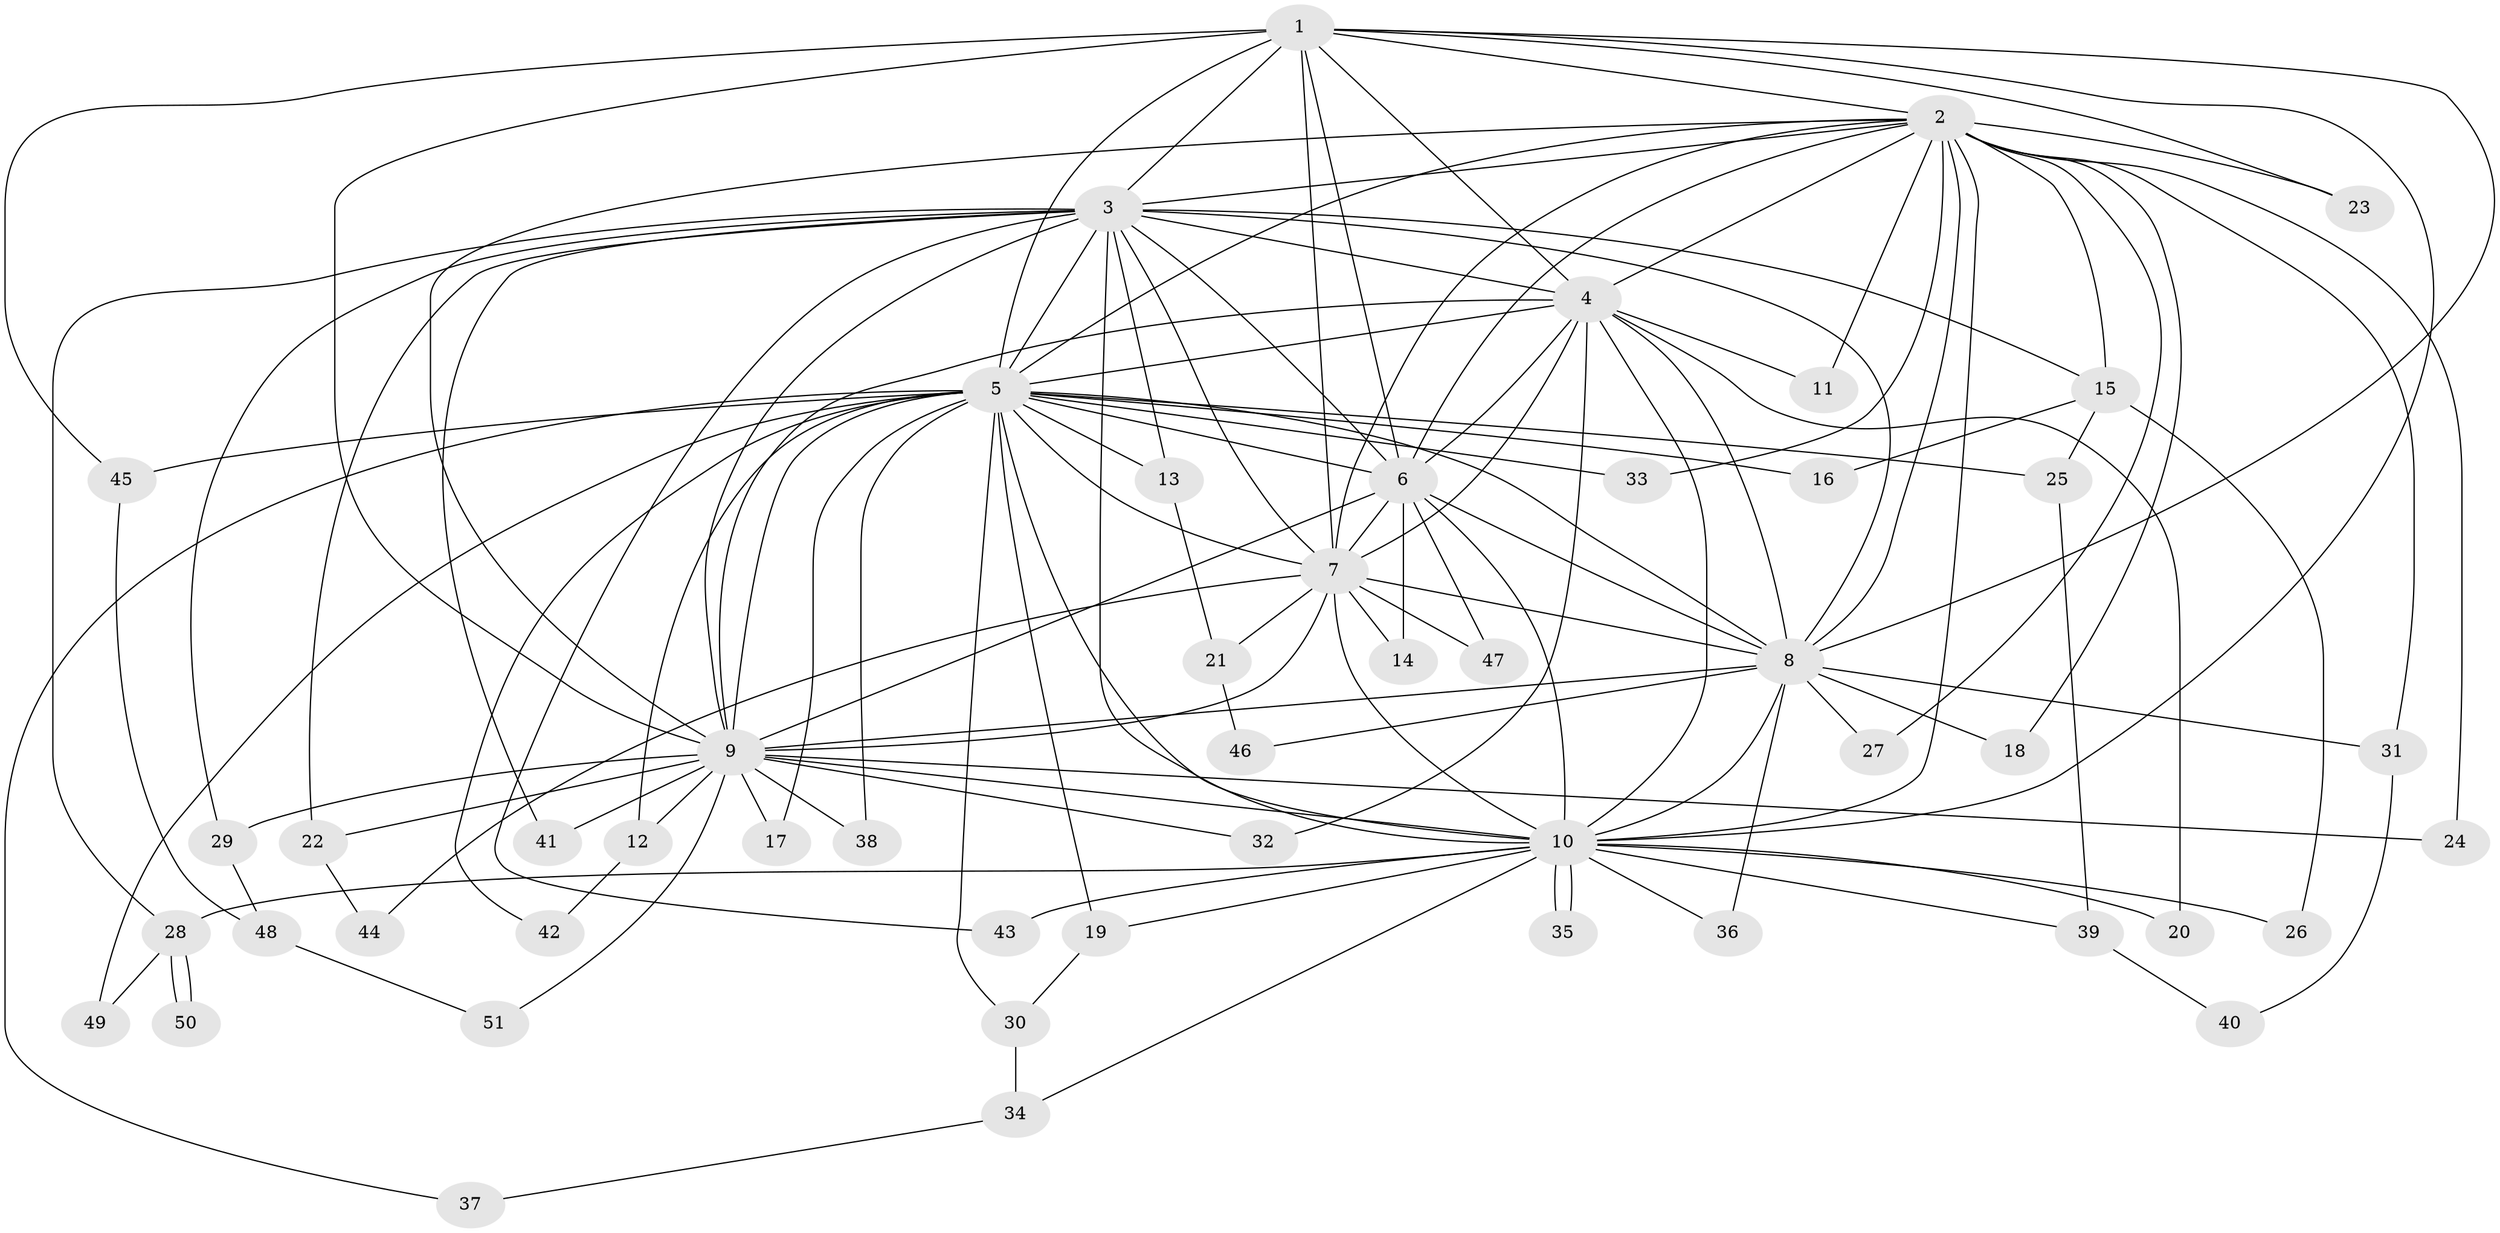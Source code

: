 // Generated by graph-tools (version 1.1) at 2025/35/03/09/25 02:35:02]
// undirected, 51 vertices, 127 edges
graph export_dot {
graph [start="1"]
  node [color=gray90,style=filled];
  1;
  2;
  3;
  4;
  5;
  6;
  7;
  8;
  9;
  10;
  11;
  12;
  13;
  14;
  15;
  16;
  17;
  18;
  19;
  20;
  21;
  22;
  23;
  24;
  25;
  26;
  27;
  28;
  29;
  30;
  31;
  32;
  33;
  34;
  35;
  36;
  37;
  38;
  39;
  40;
  41;
  42;
  43;
  44;
  45;
  46;
  47;
  48;
  49;
  50;
  51;
  1 -- 2;
  1 -- 3;
  1 -- 4;
  1 -- 5;
  1 -- 6;
  1 -- 7;
  1 -- 8;
  1 -- 9;
  1 -- 10;
  1 -- 23;
  1 -- 45;
  2 -- 3;
  2 -- 4;
  2 -- 5;
  2 -- 6;
  2 -- 7;
  2 -- 8;
  2 -- 9;
  2 -- 10;
  2 -- 11;
  2 -- 15;
  2 -- 18;
  2 -- 23;
  2 -- 24;
  2 -- 27;
  2 -- 31;
  2 -- 33;
  3 -- 4;
  3 -- 5;
  3 -- 6;
  3 -- 7;
  3 -- 8;
  3 -- 9;
  3 -- 10;
  3 -- 13;
  3 -- 15;
  3 -- 22;
  3 -- 28;
  3 -- 29;
  3 -- 41;
  3 -- 43;
  4 -- 5;
  4 -- 6;
  4 -- 7;
  4 -- 8;
  4 -- 9;
  4 -- 10;
  4 -- 11;
  4 -- 20;
  4 -- 32;
  5 -- 6;
  5 -- 7;
  5 -- 8;
  5 -- 9;
  5 -- 10;
  5 -- 12;
  5 -- 13;
  5 -- 16;
  5 -- 17;
  5 -- 19;
  5 -- 25;
  5 -- 30;
  5 -- 33;
  5 -- 37;
  5 -- 38;
  5 -- 42;
  5 -- 45;
  5 -- 49;
  6 -- 7;
  6 -- 8;
  6 -- 9;
  6 -- 10;
  6 -- 14;
  6 -- 47;
  7 -- 8;
  7 -- 9;
  7 -- 10;
  7 -- 14;
  7 -- 21;
  7 -- 44;
  7 -- 47;
  8 -- 9;
  8 -- 10;
  8 -- 18;
  8 -- 27;
  8 -- 31;
  8 -- 36;
  8 -- 46;
  9 -- 10;
  9 -- 12;
  9 -- 17;
  9 -- 22;
  9 -- 24;
  9 -- 29;
  9 -- 32;
  9 -- 38;
  9 -- 41;
  9 -- 51;
  10 -- 19;
  10 -- 20;
  10 -- 26;
  10 -- 28;
  10 -- 34;
  10 -- 35;
  10 -- 35;
  10 -- 36;
  10 -- 39;
  10 -- 43;
  12 -- 42;
  13 -- 21;
  15 -- 16;
  15 -- 25;
  15 -- 26;
  19 -- 30;
  21 -- 46;
  22 -- 44;
  25 -- 39;
  28 -- 49;
  28 -- 50;
  28 -- 50;
  29 -- 48;
  30 -- 34;
  31 -- 40;
  34 -- 37;
  39 -- 40;
  45 -- 48;
  48 -- 51;
}
